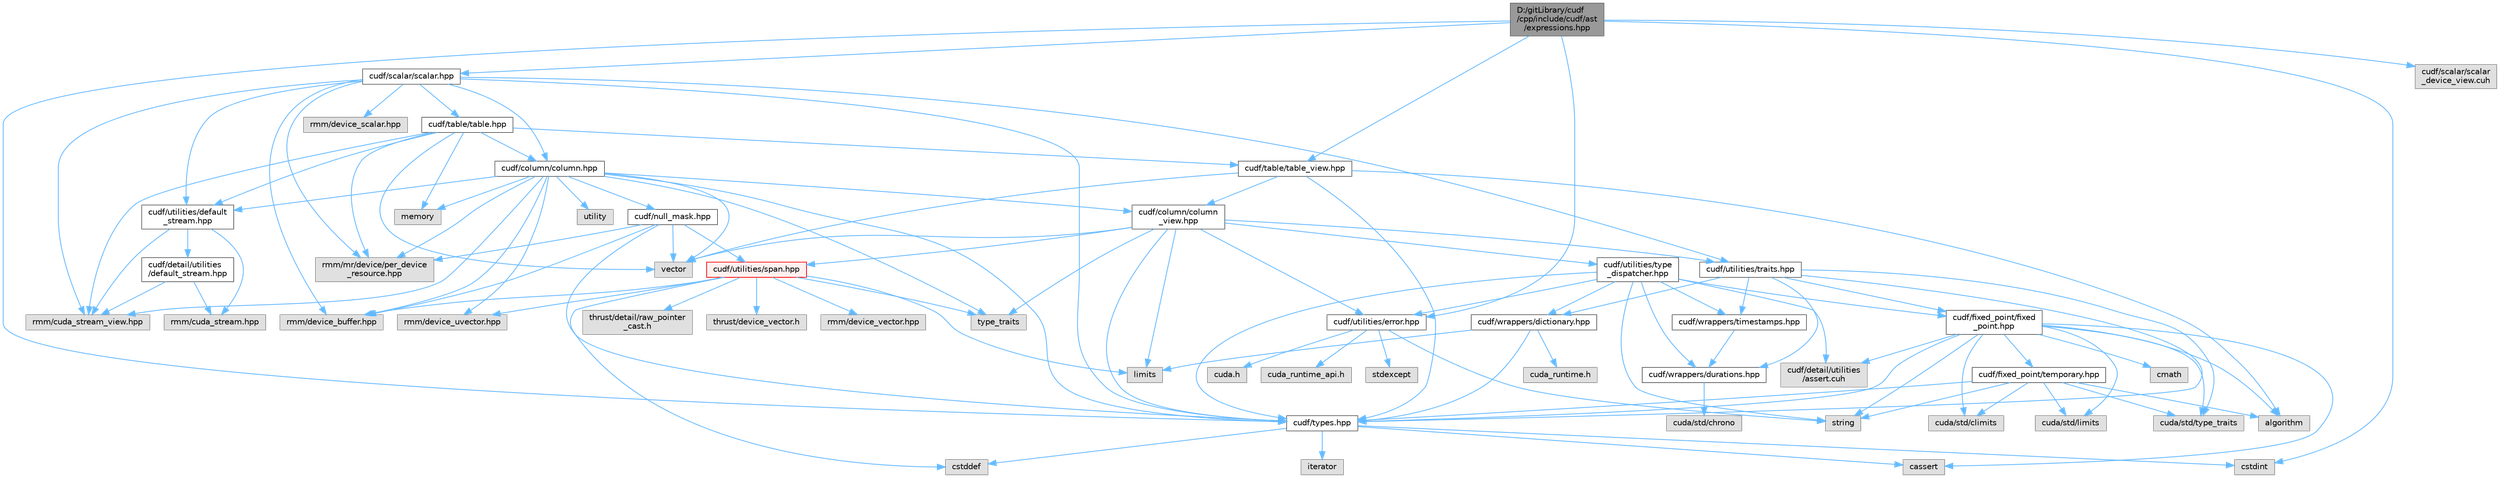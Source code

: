 digraph "D:/gitLibrary/cudf/cpp/include/cudf/ast/expressions.hpp"
{
 // LATEX_PDF_SIZE
  bgcolor="transparent";
  edge [fontname=Helvetica,fontsize=10,labelfontname=Helvetica,labelfontsize=10];
  node [fontname=Helvetica,fontsize=10,shape=box,height=0.2,width=0.4];
  Node1 [id="Node000001",label="D:/gitLibrary/cudf\l/cpp/include/cudf/ast\l/expressions.hpp",height=0.2,width=0.4,color="gray40", fillcolor="grey60", style="filled", fontcolor="black",tooltip=" "];
  Node1 -> Node2 [id="edge108_Node000001_Node000002",color="steelblue1",style="solid",tooltip=" "];
  Node2 [id="Node000002",label="cudf/scalar/scalar.hpp",height=0.2,width=0.4,color="grey40", fillcolor="white", style="filled",URL="$scalar_8hpp.html",tooltip="Class definitions for cudf::scalar"];
  Node2 -> Node3 [id="edge109_Node000002_Node000003",color="steelblue1",style="solid",tooltip=" "];
  Node3 [id="Node000003",label="cudf/column/column.hpp",height=0.2,width=0.4,color="grey40", fillcolor="white", style="filled",URL="$column_8hpp.html",tooltip="Class definition for cudf::column"];
  Node3 -> Node4 [id="edge110_Node000003_Node000004",color="steelblue1",style="solid",tooltip=" "];
  Node4 [id="Node000004",label="cudf/column/column\l_view.hpp",height=0.2,width=0.4,color="grey40", fillcolor="white", style="filled",URL="$column__view_8hpp.html",tooltip="column view class definitions"];
  Node4 -> Node5 [id="edge111_Node000004_Node000005",color="steelblue1",style="solid",tooltip=" "];
  Node5 [id="Node000005",label="cudf/types.hpp",height=0.2,width=0.4,color="grey40", fillcolor="white", style="filled",URL="$types_8hpp.html",tooltip="Type declarations for libcudf."];
  Node5 -> Node6 [id="edge112_Node000005_Node000006",color="steelblue1",style="solid",tooltip=" "];
  Node6 [id="Node000006",label="cassert",height=0.2,width=0.4,color="grey60", fillcolor="#E0E0E0", style="filled",tooltip=" "];
  Node5 -> Node7 [id="edge113_Node000005_Node000007",color="steelblue1",style="solid",tooltip=" "];
  Node7 [id="Node000007",label="cstddef",height=0.2,width=0.4,color="grey60", fillcolor="#E0E0E0", style="filled",tooltip=" "];
  Node5 -> Node8 [id="edge114_Node000005_Node000008",color="steelblue1",style="solid",tooltip=" "];
  Node8 [id="Node000008",label="cstdint",height=0.2,width=0.4,color="grey60", fillcolor="#E0E0E0", style="filled",tooltip=" "];
  Node5 -> Node9 [id="edge115_Node000005_Node000009",color="steelblue1",style="solid",tooltip=" "];
  Node9 [id="Node000009",label="iterator",height=0.2,width=0.4,color="grey60", fillcolor="#E0E0E0", style="filled",tooltip=" "];
  Node4 -> Node10 [id="edge116_Node000004_Node000010",color="steelblue1",style="solid",tooltip=" "];
  Node10 [id="Node000010",label="cudf/utilities/error.hpp",height=0.2,width=0.4,color="grey40", fillcolor="white", style="filled",URL="$error_8hpp.html",tooltip=" "];
  Node10 -> Node11 [id="edge117_Node000010_Node000011",color="steelblue1",style="solid",tooltip=" "];
  Node11 [id="Node000011",label="cuda.h",height=0.2,width=0.4,color="grey60", fillcolor="#E0E0E0", style="filled",tooltip=" "];
  Node10 -> Node12 [id="edge118_Node000010_Node000012",color="steelblue1",style="solid",tooltip=" "];
  Node12 [id="Node000012",label="cuda_runtime_api.h",height=0.2,width=0.4,color="grey60", fillcolor="#E0E0E0", style="filled",tooltip=" "];
  Node10 -> Node13 [id="edge119_Node000010_Node000013",color="steelblue1",style="solid",tooltip=" "];
  Node13 [id="Node000013",label="stdexcept",height=0.2,width=0.4,color="grey60", fillcolor="#E0E0E0", style="filled",tooltip=" "];
  Node10 -> Node14 [id="edge120_Node000010_Node000014",color="steelblue1",style="solid",tooltip=" "];
  Node14 [id="Node000014",label="string",height=0.2,width=0.4,color="grey60", fillcolor="#E0E0E0", style="filled",tooltip=" "];
  Node4 -> Node15 [id="edge121_Node000004_Node000015",color="steelblue1",style="solid",tooltip=" "];
  Node15 [id="Node000015",label="cudf/utilities/span.hpp",height=0.2,width=0.4,color="red", fillcolor="#FFF0F0", style="filled",URL="$span_8hpp.html",tooltip=" "];
  Node15 -> Node16 [id="edge122_Node000015_Node000016",color="steelblue1",style="solid",tooltip=" "];
  Node16 [id="Node000016",label="rmm/device_buffer.hpp",height=0.2,width=0.4,color="grey60", fillcolor="#E0E0E0", style="filled",tooltip=" "];
  Node15 -> Node17 [id="edge123_Node000015_Node000017",color="steelblue1",style="solid",tooltip=" "];
  Node17 [id="Node000017",label="rmm/device_uvector.hpp",height=0.2,width=0.4,color="grey60", fillcolor="#E0E0E0", style="filled",tooltip=" "];
  Node15 -> Node18 [id="edge124_Node000015_Node000018",color="steelblue1",style="solid",tooltip=" "];
  Node18 [id="Node000018",label="rmm/device_vector.hpp",height=0.2,width=0.4,color="grey60", fillcolor="#E0E0E0", style="filled",tooltip=" "];
  Node15 -> Node19 [id="edge125_Node000015_Node000019",color="steelblue1",style="solid",tooltip=" "];
  Node19 [id="Node000019",label="thrust/detail/raw_pointer\l_cast.h",height=0.2,width=0.4,color="grey60", fillcolor="#E0E0E0", style="filled",tooltip=" "];
  Node15 -> Node20 [id="edge126_Node000015_Node000020",color="steelblue1",style="solid",tooltip=" "];
  Node20 [id="Node000020",label="thrust/device_vector.h",height=0.2,width=0.4,color="grey60", fillcolor="#E0E0E0", style="filled",tooltip=" "];
  Node15 -> Node7 [id="edge127_Node000015_Node000007",color="steelblue1",style="solid",tooltip=" "];
  Node15 -> Node23 [id="edge128_Node000015_Node000023",color="steelblue1",style="solid",tooltip=" "];
  Node23 [id="Node000023",label="limits",height=0.2,width=0.4,color="grey60", fillcolor="#E0E0E0", style="filled",tooltip=" "];
  Node15 -> Node24 [id="edge129_Node000015_Node000024",color="steelblue1",style="solid",tooltip=" "];
  Node24 [id="Node000024",label="type_traits",height=0.2,width=0.4,color="grey60", fillcolor="#E0E0E0", style="filled",tooltip=" "];
  Node4 -> Node25 [id="edge130_Node000004_Node000025",color="steelblue1",style="solid",tooltip=" "];
  Node25 [id="Node000025",label="cudf/utilities/traits.hpp",height=0.2,width=0.4,color="grey40", fillcolor="white", style="filled",URL="$traits_8hpp.html",tooltip=" "];
  Node25 -> Node26 [id="edge131_Node000025_Node000026",color="steelblue1",style="solid",tooltip=" "];
  Node26 [id="Node000026",label="cudf/fixed_point/fixed\l_point.hpp",height=0.2,width=0.4,color="grey40", fillcolor="white", style="filled",URL="$fixed__point_8hpp.html",tooltip="Class definition for fixed point data type"];
  Node26 -> Node27 [id="edge132_Node000026_Node000027",color="steelblue1",style="solid",tooltip=" "];
  Node27 [id="Node000027",label="cudf/detail/utilities\l/assert.cuh",height=0.2,width=0.4,color="grey60", fillcolor="#E0E0E0", style="filled",tooltip=" "];
  Node26 -> Node28 [id="edge133_Node000026_Node000028",color="steelblue1",style="solid",tooltip=" "];
  Node28 [id="Node000028",label="cudf/fixed_point/temporary.hpp",height=0.2,width=0.4,color="grey40", fillcolor="white", style="filled",URL="$temporary_8hpp.html",tooltip=" "];
  Node28 -> Node5 [id="edge134_Node000028_Node000005",color="steelblue1",style="solid",tooltip=" "];
  Node28 -> Node29 [id="edge135_Node000028_Node000029",color="steelblue1",style="solid",tooltip=" "];
  Node29 [id="Node000029",label="cuda/std/climits",height=0.2,width=0.4,color="grey60", fillcolor="#E0E0E0", style="filled",tooltip=" "];
  Node28 -> Node30 [id="edge136_Node000028_Node000030",color="steelblue1",style="solid",tooltip=" "];
  Node30 [id="Node000030",label="cuda/std/limits",height=0.2,width=0.4,color="grey60", fillcolor="#E0E0E0", style="filled",tooltip=" "];
  Node28 -> Node31 [id="edge137_Node000028_Node000031",color="steelblue1",style="solid",tooltip=" "];
  Node31 [id="Node000031",label="cuda/std/type_traits",height=0.2,width=0.4,color="grey60", fillcolor="#E0E0E0", style="filled",tooltip=" "];
  Node28 -> Node32 [id="edge138_Node000028_Node000032",color="steelblue1",style="solid",tooltip=" "];
  Node32 [id="Node000032",label="algorithm",height=0.2,width=0.4,color="grey60", fillcolor="#E0E0E0", style="filled",tooltip=" "];
  Node28 -> Node14 [id="edge139_Node000028_Node000014",color="steelblue1",style="solid",tooltip=" "];
  Node26 -> Node5 [id="edge140_Node000026_Node000005",color="steelblue1",style="solid",tooltip=" "];
  Node26 -> Node29 [id="edge141_Node000026_Node000029",color="steelblue1",style="solid",tooltip=" "];
  Node26 -> Node30 [id="edge142_Node000026_Node000030",color="steelblue1",style="solid",tooltip=" "];
  Node26 -> Node31 [id="edge143_Node000026_Node000031",color="steelblue1",style="solid",tooltip=" "];
  Node26 -> Node32 [id="edge144_Node000026_Node000032",color="steelblue1",style="solid",tooltip=" "];
  Node26 -> Node6 [id="edge145_Node000026_Node000006",color="steelblue1",style="solid",tooltip=" "];
  Node26 -> Node33 [id="edge146_Node000026_Node000033",color="steelblue1",style="solid",tooltip=" "];
  Node33 [id="Node000033",label="cmath",height=0.2,width=0.4,color="grey60", fillcolor="#E0E0E0", style="filled",tooltip=" "];
  Node26 -> Node14 [id="edge147_Node000026_Node000014",color="steelblue1",style="solid",tooltip=" "];
  Node25 -> Node5 [id="edge148_Node000025_Node000005",color="steelblue1",style="solid",tooltip=" "];
  Node25 -> Node34 [id="edge149_Node000025_Node000034",color="steelblue1",style="solid",tooltip=" "];
  Node34 [id="Node000034",label="cudf/wrappers/dictionary.hpp",height=0.2,width=0.4,color="grey40", fillcolor="white", style="filled",URL="$dictionary_8hpp.html",tooltip="Concrete type definition for dictionary columns."];
  Node34 -> Node35 [id="edge150_Node000034_Node000035",color="steelblue1",style="solid",tooltip=" "];
  Node35 [id="Node000035",label="cuda_runtime.h",height=0.2,width=0.4,color="grey60", fillcolor="#E0E0E0", style="filled",tooltip=" "];
  Node34 -> Node5 [id="edge151_Node000034_Node000005",color="steelblue1",style="solid",tooltip=" "];
  Node34 -> Node23 [id="edge152_Node000034_Node000023",color="steelblue1",style="solid",tooltip=" "];
  Node25 -> Node36 [id="edge153_Node000025_Node000036",color="steelblue1",style="solid",tooltip=" "];
  Node36 [id="Node000036",label="cudf/wrappers/durations.hpp",height=0.2,width=0.4,color="grey40", fillcolor="white", style="filled",URL="$durations_8hpp.html",tooltip="Concrete type definitions for int32_t and int64_t durations in varying resolutions."];
  Node36 -> Node37 [id="edge154_Node000036_Node000037",color="steelblue1",style="solid",tooltip=" "];
  Node37 [id="Node000037",label="cuda/std/chrono",height=0.2,width=0.4,color="grey60", fillcolor="#E0E0E0", style="filled",tooltip=" "];
  Node25 -> Node38 [id="edge155_Node000025_Node000038",color="steelblue1",style="solid",tooltip=" "];
  Node38 [id="Node000038",label="cudf/wrappers/timestamps.hpp",height=0.2,width=0.4,color="grey40", fillcolor="white", style="filled",URL="$timestamps_8hpp.html",tooltip="Concrete type definitions for int32_t and int64_t timestamps in varying resolutions as durations sinc..."];
  Node38 -> Node36 [id="edge156_Node000038_Node000036",color="steelblue1",style="solid",tooltip=" "];
  Node25 -> Node31 [id="edge157_Node000025_Node000031",color="steelblue1",style="solid",tooltip=" "];
  Node4 -> Node39 [id="edge158_Node000004_Node000039",color="steelblue1",style="solid",tooltip=" "];
  Node39 [id="Node000039",label="cudf/utilities/type\l_dispatcher.hpp",height=0.2,width=0.4,color="grey40", fillcolor="white", style="filled",URL="$type__dispatcher_8hpp.html",tooltip="Defines the mapping between cudf::type_id runtime type information and concrete C++ types."];
  Node39 -> Node27 [id="edge159_Node000039_Node000027",color="steelblue1",style="solid",tooltip=" "];
  Node39 -> Node26 [id="edge160_Node000039_Node000026",color="steelblue1",style="solid",tooltip=" "];
  Node39 -> Node5 [id="edge161_Node000039_Node000005",color="steelblue1",style="solid",tooltip=" "];
  Node39 -> Node10 [id="edge162_Node000039_Node000010",color="steelblue1",style="solid",tooltip=" "];
  Node39 -> Node34 [id="edge163_Node000039_Node000034",color="steelblue1",style="solid",tooltip=" "];
  Node39 -> Node36 [id="edge164_Node000039_Node000036",color="steelblue1",style="solid",tooltip=" "];
  Node39 -> Node38 [id="edge165_Node000039_Node000038",color="steelblue1",style="solid",tooltip=" "];
  Node39 -> Node14 [id="edge166_Node000039_Node000014",color="steelblue1",style="solid",tooltip=" "];
  Node4 -> Node23 [id="edge167_Node000004_Node000023",color="steelblue1",style="solid",tooltip=" "];
  Node4 -> Node24 [id="edge168_Node000004_Node000024",color="steelblue1",style="solid",tooltip=" "];
  Node4 -> Node40 [id="edge169_Node000004_Node000040",color="steelblue1",style="solid",tooltip=" "];
  Node40 [id="Node000040",label="vector",height=0.2,width=0.4,color="grey60", fillcolor="#E0E0E0", style="filled",tooltip=" "];
  Node3 -> Node41 [id="edge170_Node000003_Node000041",color="steelblue1",style="solid",tooltip=" "];
  Node41 [id="Node000041",label="cudf/null_mask.hpp",height=0.2,width=0.4,color="grey40", fillcolor="white", style="filled",URL="$null__mask_8hpp.html",tooltip="APIs for managing validity bitmasks"];
  Node41 -> Node5 [id="edge171_Node000041_Node000005",color="steelblue1",style="solid",tooltip=" "];
  Node41 -> Node15 [id="edge172_Node000041_Node000015",color="steelblue1",style="solid",tooltip=" "];
  Node41 -> Node16 [id="edge173_Node000041_Node000016",color="steelblue1",style="solid",tooltip=" "];
  Node41 -> Node42 [id="edge174_Node000041_Node000042",color="steelblue1",style="solid",tooltip=" "];
  Node42 [id="Node000042",label="rmm/mr/device/per_device\l_resource.hpp",height=0.2,width=0.4,color="grey60", fillcolor="#E0E0E0", style="filled",tooltip=" "];
  Node41 -> Node40 [id="edge175_Node000041_Node000040",color="steelblue1",style="solid",tooltip=" "];
  Node3 -> Node5 [id="edge176_Node000003_Node000005",color="steelblue1",style="solid",tooltip=" "];
  Node3 -> Node43 [id="edge177_Node000003_Node000043",color="steelblue1",style="solid",tooltip=" "];
  Node43 [id="Node000043",label="cudf/utilities/default\l_stream.hpp",height=0.2,width=0.4,color="grey40", fillcolor="white", style="filled",URL="$utilities_2default__stream_8hpp.html",tooltip=" "];
  Node43 -> Node44 [id="edge178_Node000043_Node000044",color="steelblue1",style="solid",tooltip=" "];
  Node44 [id="Node000044",label="cudf/detail/utilities\l/default_stream.hpp",height=0.2,width=0.4,color="grey40", fillcolor="white", style="filled",URL="$detail_2utilities_2default__stream_8hpp.html",tooltip=" "];
  Node44 -> Node45 [id="edge179_Node000044_Node000045",color="steelblue1",style="solid",tooltip=" "];
  Node45 [id="Node000045",label="rmm/cuda_stream.hpp",height=0.2,width=0.4,color="grey60", fillcolor="#E0E0E0", style="filled",tooltip=" "];
  Node44 -> Node46 [id="edge180_Node000044_Node000046",color="steelblue1",style="solid",tooltip=" "];
  Node46 [id="Node000046",label="rmm/cuda_stream_view.hpp",height=0.2,width=0.4,color="grey60", fillcolor="#E0E0E0", style="filled",tooltip=" "];
  Node43 -> Node45 [id="edge181_Node000043_Node000045",color="steelblue1",style="solid",tooltip=" "];
  Node43 -> Node46 [id="edge182_Node000043_Node000046",color="steelblue1",style="solid",tooltip=" "];
  Node3 -> Node46 [id="edge183_Node000003_Node000046",color="steelblue1",style="solid",tooltip=" "];
  Node3 -> Node16 [id="edge184_Node000003_Node000016",color="steelblue1",style="solid",tooltip=" "];
  Node3 -> Node17 [id="edge185_Node000003_Node000017",color="steelblue1",style="solid",tooltip=" "];
  Node3 -> Node42 [id="edge186_Node000003_Node000042",color="steelblue1",style="solid",tooltip=" "];
  Node3 -> Node47 [id="edge187_Node000003_Node000047",color="steelblue1",style="solid",tooltip=" "];
  Node47 [id="Node000047",label="memory",height=0.2,width=0.4,color="grey60", fillcolor="#E0E0E0", style="filled",tooltip=" "];
  Node3 -> Node24 [id="edge188_Node000003_Node000024",color="steelblue1",style="solid",tooltip=" "];
  Node3 -> Node48 [id="edge189_Node000003_Node000048",color="steelblue1",style="solid",tooltip=" "];
  Node48 [id="Node000048",label="utility",height=0.2,width=0.4,color="grey60", fillcolor="#E0E0E0", style="filled",tooltip=" "];
  Node3 -> Node40 [id="edge190_Node000003_Node000040",color="steelblue1",style="solid",tooltip=" "];
  Node2 -> Node49 [id="edge191_Node000002_Node000049",color="steelblue1",style="solid",tooltip=" "];
  Node49 [id="Node000049",label="cudf/table/table.hpp",height=0.2,width=0.4,color="grey40", fillcolor="white", style="filled",URL="$table_8hpp.html",tooltip="Class definition for cudf::table"];
  Node49 -> Node3 [id="edge192_Node000049_Node000003",color="steelblue1",style="solid",tooltip=" "];
  Node49 -> Node50 [id="edge193_Node000049_Node000050",color="steelblue1",style="solid",tooltip=" "];
  Node50 [id="Node000050",label="cudf/table/table_view.hpp",height=0.2,width=0.4,color="grey40", fillcolor="white", style="filled",URL="$table__view_8hpp.html",tooltip="Class definitions for (mutable)_table_view"];
  Node50 -> Node4 [id="edge194_Node000050_Node000004",color="steelblue1",style="solid",tooltip=" "];
  Node50 -> Node5 [id="edge195_Node000050_Node000005",color="steelblue1",style="solid",tooltip=" "];
  Node50 -> Node32 [id="edge196_Node000050_Node000032",color="steelblue1",style="solid",tooltip=" "];
  Node50 -> Node40 [id="edge197_Node000050_Node000040",color="steelblue1",style="solid",tooltip=" "];
  Node49 -> Node43 [id="edge198_Node000049_Node000043",color="steelblue1",style="solid",tooltip=" "];
  Node49 -> Node46 [id="edge199_Node000049_Node000046",color="steelblue1",style="solid",tooltip=" "];
  Node49 -> Node42 [id="edge200_Node000049_Node000042",color="steelblue1",style="solid",tooltip=" "];
  Node49 -> Node47 [id="edge201_Node000049_Node000047",color="steelblue1",style="solid",tooltip=" "];
  Node49 -> Node40 [id="edge202_Node000049_Node000040",color="steelblue1",style="solid",tooltip=" "];
  Node2 -> Node5 [id="edge203_Node000002_Node000005",color="steelblue1",style="solid",tooltip=" "];
  Node2 -> Node43 [id="edge204_Node000002_Node000043",color="steelblue1",style="solid",tooltip=" "];
  Node2 -> Node25 [id="edge205_Node000002_Node000025",color="steelblue1",style="solid",tooltip=" "];
  Node2 -> Node46 [id="edge206_Node000002_Node000046",color="steelblue1",style="solid",tooltip=" "];
  Node2 -> Node16 [id="edge207_Node000002_Node000016",color="steelblue1",style="solid",tooltip=" "];
  Node2 -> Node51 [id="edge208_Node000002_Node000051",color="steelblue1",style="solid",tooltip=" "];
  Node51 [id="Node000051",label="rmm/device_scalar.hpp",height=0.2,width=0.4,color="grey60", fillcolor="#E0E0E0", style="filled",tooltip=" "];
  Node2 -> Node42 [id="edge209_Node000002_Node000042",color="steelblue1",style="solid",tooltip=" "];
  Node1 -> Node52 [id="edge210_Node000001_Node000052",color="steelblue1",style="solid",tooltip=" "];
  Node52 [id="Node000052",label="cudf/scalar/scalar\l_device_view.cuh",height=0.2,width=0.4,color="grey60", fillcolor="#E0E0E0", style="filled",tooltip=" "];
  Node1 -> Node50 [id="edge211_Node000001_Node000050",color="steelblue1",style="solid",tooltip=" "];
  Node1 -> Node5 [id="edge212_Node000001_Node000005",color="steelblue1",style="solid",tooltip=" "];
  Node1 -> Node10 [id="edge213_Node000001_Node000010",color="steelblue1",style="solid",tooltip=" "];
  Node1 -> Node8 [id="edge214_Node000001_Node000008",color="steelblue1",style="solid",tooltip=" "];
}
